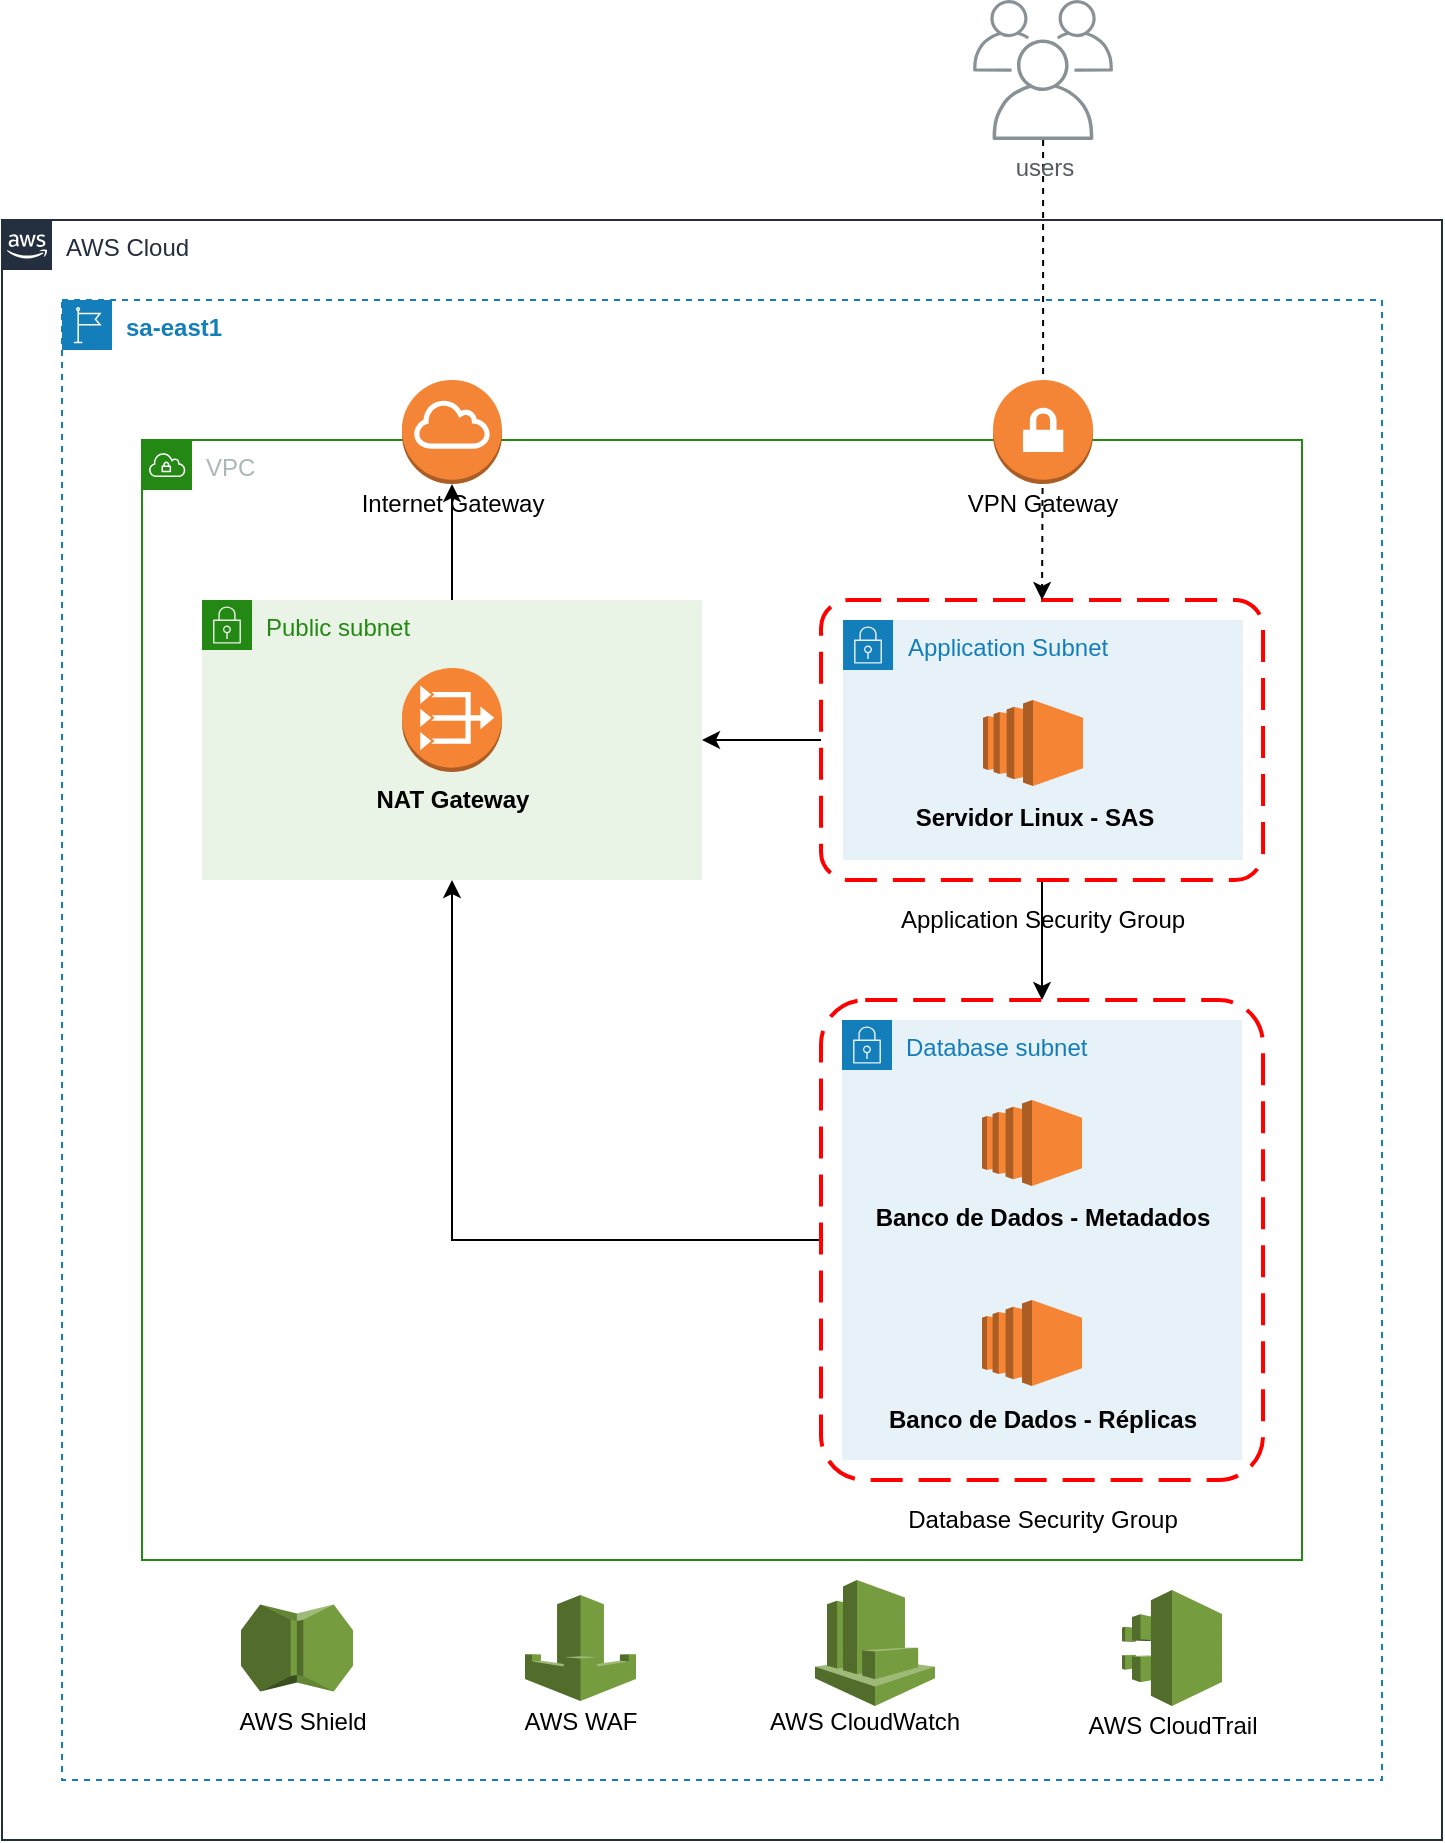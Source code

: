 <mxfile version="14.9.8" type="github">
  <diagram id="A-8zLL9_sNCvFxYt3CWV" name="Page-1">
    <mxGraphModel dx="1298" dy="756" grid="1" gridSize="10" guides="1" tooltips="1" connect="1" arrows="1" fold="1" page="1" pageScale="1" pageWidth="850" pageHeight="1100" math="0" shadow="0">
      <root>
        <mxCell id="0" />
        <mxCell id="1" parent="0" />
        <mxCell id="0PGPnt0f0jF0ZXQUyRv5-21" value="AWS Cloud" style="points=[[0,0],[0.25,0],[0.5,0],[0.75,0],[1,0],[1,0.25],[1,0.5],[1,0.75],[1,1],[0.75,1],[0.5,1],[0.25,1],[0,1],[0,0.75],[0,0.5],[0,0.25]];outlineConnect=0;gradientColor=none;html=1;whiteSpace=wrap;fontSize=12;fontStyle=0;shape=mxgraph.aws4.group;grIcon=mxgraph.aws4.group_aws_cloud_alt;strokeColor=#232F3E;fillColor=none;verticalAlign=top;align=left;spacingLeft=30;fontColor=#232F3E;dashed=0;" parent="1" vertex="1">
          <mxGeometry x="60" y="210" width="720" height="810" as="geometry" />
        </mxCell>
        <mxCell id="0PGPnt0f0jF0ZXQUyRv5-3" value="&lt;b&gt;sa-east1&lt;/b&gt;" style="points=[[0,0],[0.25,0],[0.5,0],[0.75,0],[1,0],[1,0.25],[1,0.5],[1,0.75],[1,1],[0.75,1],[0.5,1],[0.25,1],[0,1],[0,0.75],[0,0.5],[0,0.25]];outlineConnect=0;gradientColor=none;html=1;whiteSpace=wrap;fontSize=12;fontStyle=0;shape=mxgraph.aws4.group;grIcon=mxgraph.aws4.group_region;strokeColor=#147EBA;fillColor=none;verticalAlign=top;align=left;spacingLeft=30;fontColor=#147EBA;dashed=1;" parent="1" vertex="1">
          <mxGeometry x="90" y="250" width="660" height="740" as="geometry" />
        </mxCell>
        <mxCell id="_YScUZxaxv9jTKmD59aY-2" value="VPC" style="points=[[0,0],[0.25,0],[0.5,0],[0.75,0],[1,0],[1,0.25],[1,0.5],[1,0.75],[1,1],[0.75,1],[0.5,1],[0.25,1],[0,1],[0,0.75],[0,0.5],[0,0.25]];outlineConnect=0;gradientColor=none;html=1;whiteSpace=wrap;fontSize=12;fontStyle=0;shape=mxgraph.aws4.group;grIcon=mxgraph.aws4.group_vpc;strokeColor=#248814;fillColor=none;verticalAlign=top;align=left;spacingLeft=30;fontColor=#AAB7B8;dashed=0;" parent="1" vertex="1">
          <mxGeometry x="130" y="320" width="580" height="560" as="geometry" />
        </mxCell>
        <mxCell id="G-owBY9LWJGBCp08fEZ1-9" style="edgeStyle=orthogonalEdgeStyle;rounded=0;orthogonalLoop=1;jettySize=auto;html=1;exitX=0;exitY=0.5;exitDx=0;exitDy=0;entryX=0.5;entryY=1;entryDx=0;entryDy=0;" edge="1" parent="1" source="VDcd1Ahy-NVAH4zSC_rA-13" target="VDcd1Ahy-NVAH4zSC_rA-18">
          <mxGeometry relative="1" as="geometry" />
        </mxCell>
        <mxCell id="VDcd1Ahy-NVAH4zSC_rA-13" value="" style="rounded=1;arcSize=10;dashed=1;strokeColor=#ff0000;fillColor=none;gradientColor=none;dashPattern=8 4;strokeWidth=2;" parent="1" vertex="1">
          <mxGeometry x="469.5" y="600" width="221.01" height="240" as="geometry" />
        </mxCell>
        <mxCell id="G-owBY9LWJGBCp08fEZ1-14" style="edgeStyle=orthogonalEdgeStyle;rounded=0;orthogonalLoop=1;jettySize=auto;html=1;exitX=0.5;exitY=1;exitDx=0;exitDy=0;entryX=0.5;entryY=0;entryDx=0;entryDy=0;" edge="1" parent="1" source="VDcd1Ahy-NVAH4zSC_rA-12" target="VDcd1Ahy-NVAH4zSC_rA-13">
          <mxGeometry relative="1" as="geometry" />
        </mxCell>
        <mxCell id="G-owBY9LWJGBCp08fEZ1-16" style="edgeStyle=orthogonalEdgeStyle;rounded=0;orthogonalLoop=1;jettySize=auto;html=1;entryX=1;entryY=0.5;entryDx=0;entryDy=0;" edge="1" parent="1" source="VDcd1Ahy-NVAH4zSC_rA-12" target="VDcd1Ahy-NVAH4zSC_rA-18">
          <mxGeometry relative="1" as="geometry" />
        </mxCell>
        <mxCell id="VDcd1Ahy-NVAH4zSC_rA-12" value="" style="rounded=1;arcSize=10;dashed=1;strokeColor=#ff0000;fillColor=none;gradientColor=none;dashPattern=8 4;strokeWidth=2;" parent="1" vertex="1">
          <mxGeometry x="469.51" y="400" width="221.01" height="140" as="geometry" />
        </mxCell>
        <mxCell id="_YScUZxaxv9jTKmD59aY-10" value="Application Subnet" style="points=[[0,0],[0.25,0],[0.5,0],[0.75,0],[1,0],[1,0.25],[1,0.5],[1,0.75],[1,1],[0.75,1],[0.5,1],[0.25,1],[0,1],[0,0.75],[0,0.5],[0,0.25]];outlineConnect=0;html=1;whiteSpace=wrap;fontSize=12;fontStyle=0;shape=mxgraph.aws4.group;grIcon=mxgraph.aws4.group_security_group;grStroke=0;strokeColor=#147EBA;fillColor=#E6F2F8;verticalAlign=top;align=left;spacingLeft=30;fontColor=#147EBA;dashed=0;" parent="1" vertex="1">
          <mxGeometry x="480.52" y="410" width="200" height="120" as="geometry" />
        </mxCell>
        <mxCell id="_YScUZxaxv9jTKmD59aY-4" value="Database subnet" style="points=[[0,0],[0.25,0],[0.5,0],[0.75,0],[1,0],[1,0.25],[1,0.5],[1,0.75],[1,1],[0.75,1],[0.5,1],[0.25,1],[0,1],[0,0.75],[0,0.5],[0,0.25]];outlineConnect=0;html=1;whiteSpace=wrap;fontSize=12;fontStyle=0;shape=mxgraph.aws4.group;grIcon=mxgraph.aws4.group_security_group;grStroke=0;strokeColor=#147EBA;fillColor=#E6F2F8;verticalAlign=top;align=left;spacingLeft=30;fontColor=#147EBA;dashed=0;" parent="1" vertex="1">
          <mxGeometry x="480" y="610" width="200" height="220" as="geometry" />
        </mxCell>
        <mxCell id="G-owBY9LWJGBCp08fEZ1-13" style="edgeStyle=orthogonalEdgeStyle;rounded=0;orthogonalLoop=1;jettySize=auto;html=1;entryX=0.5;entryY=0;entryDx=0;entryDy=0;dashed=1;" edge="1" parent="1" source="0PGPnt0f0jF0ZXQUyRv5-10" target="VDcd1Ahy-NVAH4zSC_rA-12">
          <mxGeometry relative="1" as="geometry" />
        </mxCell>
        <mxCell id="0PGPnt0f0jF0ZXQUyRv5-10" value="users" style="outlineConnect=0;gradientColor=none;fontColor=#545B64;strokeColor=none;fillColor=#879196;dashed=0;verticalLabelPosition=bottom;verticalAlign=top;align=center;html=1;fontSize=12;fontStyle=0;aspect=fixed;shape=mxgraph.aws4.illustration_users;pointerEvents=1" parent="1" vertex="1">
          <mxGeometry x="545.52" y="100" width="70" height="70" as="geometry" />
        </mxCell>
        <mxCell id="0PGPnt0f0jF0ZXQUyRv5-14" value="" style="outlineConnect=0;dashed=0;verticalLabelPosition=bottom;verticalAlign=top;align=center;html=1;shape=mxgraph.aws3.vpn_gateway;fillColor=#F58536;gradientColor=none;" parent="1" vertex="1">
          <mxGeometry x="555.52" y="290" width="50" height="52" as="geometry" />
        </mxCell>
        <mxCell id="0PGPnt0f0jF0ZXQUyRv5-26" value="" style="outlineConnect=0;dashed=0;verticalLabelPosition=bottom;verticalAlign=top;align=center;html=1;shape=mxgraph.aws3.waf;fillColor=#759C3E;gradientColor=none;" parent="1" vertex="1">
          <mxGeometry x="321.49" y="897.5" width="55.51" height="53" as="geometry" />
        </mxCell>
        <mxCell id="VDcd1Ahy-NVAH4zSC_rA-1" value="" style="outlineConnect=0;dashed=0;verticalLabelPosition=bottom;verticalAlign=top;align=center;html=1;shape=mxgraph.aws3.ec2;fillColor=#F58534;gradientColor=none;" parent="1" vertex="1">
          <mxGeometry x="550.52" y="450" width="50" height="43" as="geometry" />
        </mxCell>
        <mxCell id="VDcd1Ahy-NVAH4zSC_rA-11" value="" style="outlineConnect=0;dashed=0;verticalLabelPosition=bottom;verticalAlign=top;align=center;html=1;shape=mxgraph.aws3.internet_gateway;fillColor=#F58536;gradientColor=none;" parent="1" vertex="1">
          <mxGeometry x="260" y="290" width="50" height="52" as="geometry" />
        </mxCell>
        <mxCell id="VDcd1Ahy-NVAH4zSC_rA-14" value="" style="outlineConnect=0;dashed=0;verticalLabelPosition=bottom;verticalAlign=top;align=center;html=1;shape=mxgraph.aws3.ec2;fillColor=#F58534;gradientColor=none;" parent="1" vertex="1">
          <mxGeometry x="550" y="650" width="50" height="43" as="geometry" />
        </mxCell>
        <mxCell id="VDcd1Ahy-NVAH4zSC_rA-16" value="" style="outlineConnect=0;dashed=0;verticalLabelPosition=bottom;verticalAlign=top;align=center;html=1;shape=mxgraph.aws3.ec2;fillColor=#F58534;gradientColor=none;" parent="1" vertex="1">
          <mxGeometry x="550" y="750" width="50" height="43" as="geometry" />
        </mxCell>
        <mxCell id="G-owBY9LWJGBCp08fEZ1-6" style="edgeStyle=orthogonalEdgeStyle;rounded=0;orthogonalLoop=1;jettySize=auto;html=1;exitX=0.5;exitY=0;exitDx=0;exitDy=0;entryX=0.5;entryY=1;entryDx=0;entryDy=0;entryPerimeter=0;" edge="1" parent="1" source="VDcd1Ahy-NVAH4zSC_rA-18" target="VDcd1Ahy-NVAH4zSC_rA-11">
          <mxGeometry relative="1" as="geometry" />
        </mxCell>
        <mxCell id="VDcd1Ahy-NVAH4zSC_rA-18" value="Public subnet" style="points=[[0,0],[0.25,0],[0.5,0],[0.75,0],[1,0],[1,0.25],[1,0.5],[1,0.75],[1,1],[0.75,1],[0.5,1],[0.25,1],[0,1],[0,0.75],[0,0.5],[0,0.25]];outlineConnect=0;gradientColor=none;html=1;whiteSpace=wrap;fontSize=12;fontStyle=0;shape=mxgraph.aws4.group;grIcon=mxgraph.aws4.group_security_group;grStroke=0;strokeColor=#248814;fillColor=#E9F3E6;verticalAlign=top;align=left;spacingLeft=30;fontColor=#248814;dashed=0;" parent="1" vertex="1">
          <mxGeometry x="160" y="400" width="250" height="140" as="geometry" />
        </mxCell>
        <mxCell id="VDcd1Ahy-NVAH4zSC_rA-19" value="" style="outlineConnect=0;dashed=0;verticalLabelPosition=bottom;verticalAlign=top;align=center;html=1;shape=mxgraph.aws3.vpc_nat_gateway;fillColor=#F58534;gradientColor=none;" parent="1" vertex="1">
          <mxGeometry x="260" y="434" width="50" height="52" as="geometry" />
        </mxCell>
        <mxCell id="VDcd1Ahy-NVAH4zSC_rA-25" value="&lt;b&gt;Servidor Linux - SAS&lt;/b&gt;" style="text;html=1;align=center;verticalAlign=middle;resizable=0;points=[];autosize=1;strokeColor=none;" parent="1" vertex="1">
          <mxGeometry x="510.52" y="498.75" width="130" height="20" as="geometry" />
        </mxCell>
        <mxCell id="VDcd1Ahy-NVAH4zSC_rA-27" value="&lt;b&gt;Banco de Dados - Metadados&lt;/b&gt;" style="text;html=1;align=center;verticalAlign=middle;resizable=0;points=[];autosize=1;strokeColor=none;" parent="1" vertex="1">
          <mxGeometry x="490.01" y="698.75" width="180" height="20" as="geometry" />
        </mxCell>
        <mxCell id="VDcd1Ahy-NVAH4zSC_rA-28" value="&lt;b&gt;Banco de Dados - Réplicas&lt;/b&gt;" style="text;html=1;align=center;verticalAlign=middle;resizable=0;points=[];autosize=1;strokeColor=none;" parent="1" vertex="1">
          <mxGeometry x="495.01" y="800" width="170" height="20" as="geometry" />
        </mxCell>
        <mxCell id="VDcd1Ahy-NVAH4zSC_rA-32" value="Internet Gateway" style="text;html=1;align=center;verticalAlign=middle;resizable=0;points=[];autosize=1;strokeColor=none;" parent="1" vertex="1">
          <mxGeometry x="230" y="342" width="110" height="20" as="geometry" />
        </mxCell>
        <mxCell id="VDcd1Ahy-NVAH4zSC_rA-33" value="&lt;b&gt;NAT Gateway&lt;/b&gt;" style="text;html=1;align=center;verticalAlign=middle;resizable=0;points=[];autosize=1;strokeColor=none;" parent="1" vertex="1">
          <mxGeometry x="240" y="490" width="90" height="20" as="geometry" />
        </mxCell>
        <mxCell id="VDcd1Ahy-NVAH4zSC_rA-34" value="VPN Gateway" style="text;html=1;align=center;verticalAlign=middle;resizable=0;points=[];autosize=1;strokeColor=none;" parent="1" vertex="1">
          <mxGeometry x="535" y="342" width="90" height="20" as="geometry" />
        </mxCell>
        <mxCell id="VDcd1Ahy-NVAH4zSC_rA-35" value="Application Security Group" style="text;html=1;align=center;verticalAlign=middle;resizable=0;points=[];autosize=1;strokeColor=none;" parent="1" vertex="1">
          <mxGeometry x="500.01" y="550" width="160" height="20" as="geometry" />
        </mxCell>
        <mxCell id="VDcd1Ahy-NVAH4zSC_rA-36" value="Database Security Group" style="text;html=1;align=center;verticalAlign=middle;resizable=0;points=[];autosize=1;strokeColor=none;" parent="1" vertex="1">
          <mxGeometry x="505" y="850" width="150" height="20" as="geometry" />
        </mxCell>
        <mxCell id="VDcd1Ahy-NVAH4zSC_rA-37" value="" style="outlineConnect=0;dashed=0;verticalLabelPosition=bottom;verticalAlign=top;align=center;html=1;shape=mxgraph.aws3.shield;fillColor=#759C3E;gradientColor=none;" parent="1" vertex="1">
          <mxGeometry x="179.49" y="902.25" width="56" height="43.5" as="geometry" />
        </mxCell>
        <mxCell id="VDcd1Ahy-NVAH4zSC_rA-38" value="" style="outlineConnect=0;dashed=0;verticalLabelPosition=bottom;verticalAlign=top;align=center;html=1;shape=mxgraph.aws3.cloudwatch;fillColor=#759C3E;gradientColor=none;" parent="1" vertex="1">
          <mxGeometry x="466.49" y="890" width="60" height="63" as="geometry" />
        </mxCell>
        <mxCell id="VDcd1Ahy-NVAH4zSC_rA-39" value="" style="outlineConnect=0;dashed=0;verticalLabelPosition=bottom;verticalAlign=top;align=center;html=1;shape=mxgraph.aws3.cloudtrail;fillColor=#759C3E;gradientColor=none;" parent="1" vertex="1">
          <mxGeometry x="620.01" y="895" width="50" height="58" as="geometry" />
        </mxCell>
        <mxCell id="VDcd1Ahy-NVAH4zSC_rA-40" value="AWS Shield" style="text;html=1;align=center;verticalAlign=middle;resizable=0;points=[];autosize=1;strokeColor=none;" parent="1" vertex="1">
          <mxGeometry x="170" y="950.5" width="80" height="20" as="geometry" />
        </mxCell>
        <mxCell id="VDcd1Ahy-NVAH4zSC_rA-45" value="AWS WAF" style="text;html=1;align=center;verticalAlign=middle;resizable=0;points=[];autosize=1;strokeColor=none;" parent="1" vertex="1">
          <mxGeometry x="314.25" y="950.5" width="70" height="20" as="geometry" />
        </mxCell>
        <mxCell id="VDcd1Ahy-NVAH4zSC_rA-46" value="AWS CloudWatch" style="text;html=1;align=center;verticalAlign=middle;resizable=0;points=[];autosize=1;strokeColor=none;" parent="1" vertex="1">
          <mxGeometry x="436.49" y="950.5" width="110" height="20" as="geometry" />
        </mxCell>
        <mxCell id="VDcd1Ahy-NVAH4zSC_rA-47" value="AWS CloudTrail" style="text;html=1;align=center;verticalAlign=middle;resizable=0;points=[];autosize=1;strokeColor=none;" parent="1" vertex="1">
          <mxGeometry x="595.01" y="953" width="100" height="20" as="geometry" />
        </mxCell>
      </root>
    </mxGraphModel>
  </diagram>
</mxfile>
